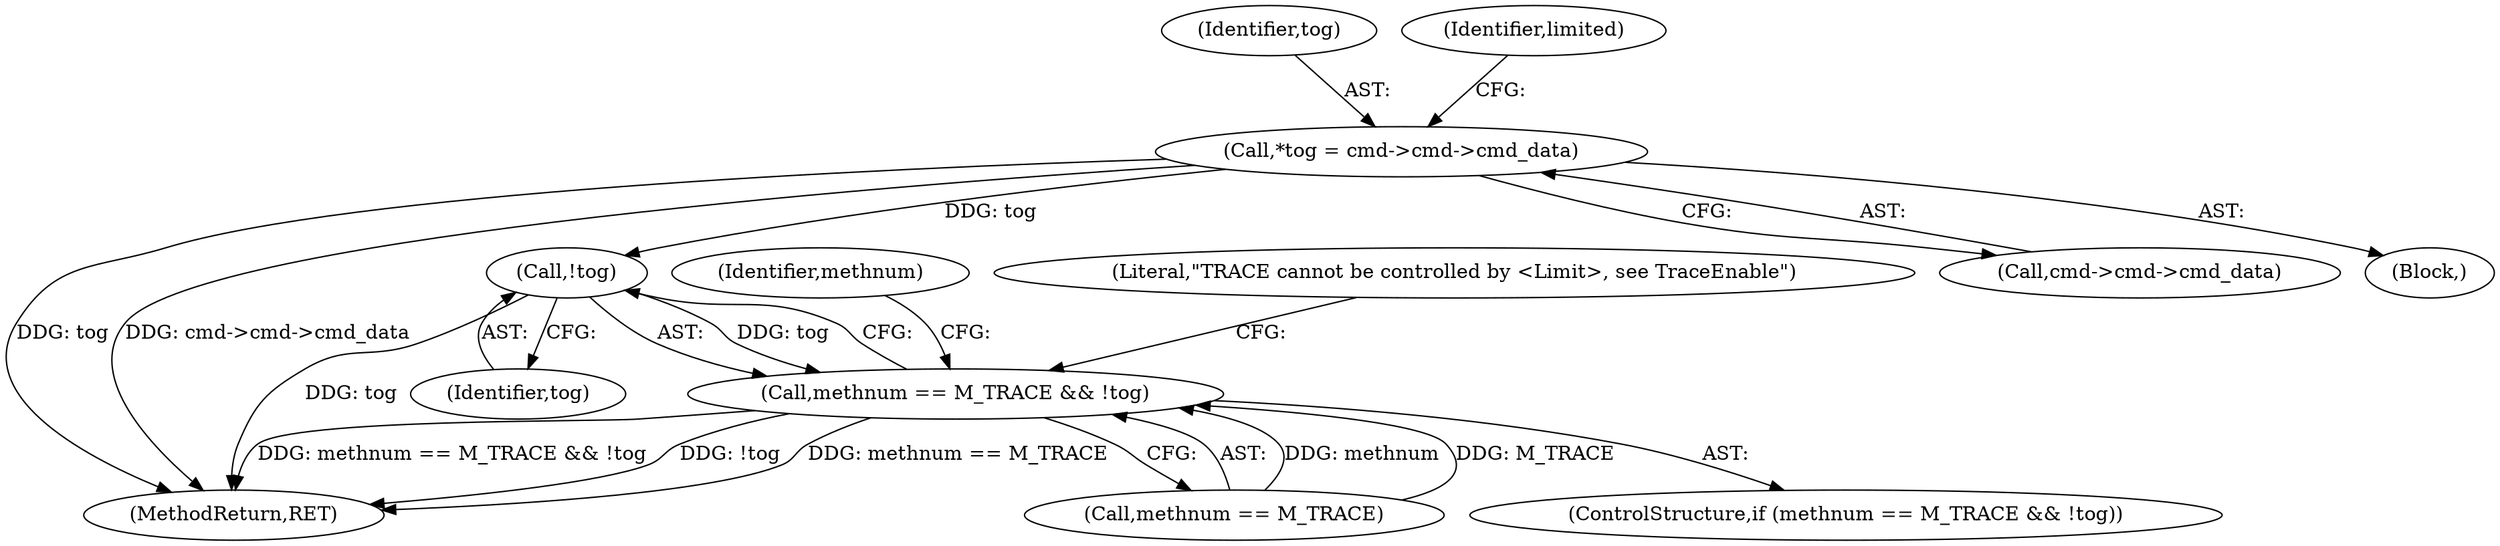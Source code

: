 digraph "0_httpd_29afdd2550b3d30a8defece2b95ae81edcf66ac9@pointer" {
"1000117" [label="(Call,*tog = cmd->cmd->cmd_data)"];
"1000186" [label="(Call,!tog)"];
"1000182" [label="(Call,methnum == M_TRACE && !tog)"];
"1000194" [label="(Identifier,methnum)"];
"1000182" [label="(Call,methnum == M_TRACE && !tog)"];
"1000181" [label="(ControlStructure,if (methnum == M_TRACE && !tog))"];
"1000119" [label="(Call,cmd->cmd->cmd_data)"];
"1000186" [label="(Call,!tog)"];
"1000190" [label="(Literal,\"TRACE cannot be controlled by <Limit>, see TraceEnable\")"];
"1000187" [label="(Identifier,tog)"];
"1000118" [label="(Identifier,tog)"];
"1000302" [label="(MethodReturn,RET)"];
"1000183" [label="(Call,methnum == M_TRACE)"];
"1000126" [label="(Identifier,limited)"];
"1000117" [label="(Call,*tog = cmd->cmd->cmd_data)"];
"1000108" [label="(Block,)"];
"1000117" -> "1000108"  [label="AST: "];
"1000117" -> "1000119"  [label="CFG: "];
"1000118" -> "1000117"  [label="AST: "];
"1000119" -> "1000117"  [label="AST: "];
"1000126" -> "1000117"  [label="CFG: "];
"1000117" -> "1000302"  [label="DDG: cmd->cmd->cmd_data"];
"1000117" -> "1000302"  [label="DDG: tog"];
"1000117" -> "1000186"  [label="DDG: tog"];
"1000186" -> "1000182"  [label="AST: "];
"1000186" -> "1000187"  [label="CFG: "];
"1000187" -> "1000186"  [label="AST: "];
"1000182" -> "1000186"  [label="CFG: "];
"1000186" -> "1000302"  [label="DDG: tog"];
"1000186" -> "1000182"  [label="DDG: tog"];
"1000182" -> "1000181"  [label="AST: "];
"1000182" -> "1000183"  [label="CFG: "];
"1000183" -> "1000182"  [label="AST: "];
"1000190" -> "1000182"  [label="CFG: "];
"1000194" -> "1000182"  [label="CFG: "];
"1000182" -> "1000302"  [label="DDG: methnum == M_TRACE && !tog"];
"1000182" -> "1000302"  [label="DDG: !tog"];
"1000182" -> "1000302"  [label="DDG: methnum == M_TRACE"];
"1000183" -> "1000182"  [label="DDG: methnum"];
"1000183" -> "1000182"  [label="DDG: M_TRACE"];
}
